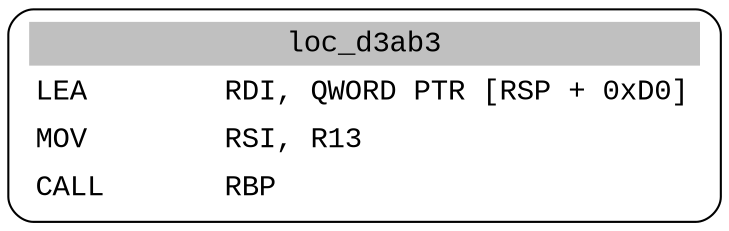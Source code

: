 digraph asm_graph {
1941 [
shape="Mrecord" fontname="Courier New"label =<<table border="0" cellborder="0" cellpadding="3"><tr><td align="center" colspan="2" bgcolor="grey">loc_d3ab3</td></tr><tr><td align="left">LEA        RDI, QWORD PTR [RSP + 0xD0]</td></tr><tr><td align="left">MOV        RSI, R13</td></tr><tr><td align="left">CALL       RBP</td></tr></table>> ];
}